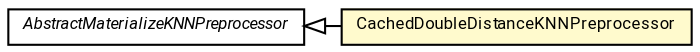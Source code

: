 #!/usr/local/bin/dot
#
# Class diagram 
# Generated by UMLGraph version R5_7_2-60-g0e99a6 (http://www.spinellis.gr/umlgraph/)
#

digraph G {
	graph [fontnames="svg"]
	edge [fontname="Roboto",fontsize=7,labelfontname="Roboto",labelfontsize=7,color="black"];
	node [fontname="Roboto",fontcolor="black",fontsize=8,shape=plaintext,margin=0,width=0,height=0];
	nodesep=0.15;
	ranksep=0.25;
	rankdir=LR;
	// de.lmu.ifi.dbs.elki.index.preprocessed.knn.AbstractMaterializeKNNPreprocessor<O>
	c2303849 [label=<<table title="de.lmu.ifi.dbs.elki.index.preprocessed.knn.AbstractMaterializeKNNPreprocessor" border="0" cellborder="1" cellspacing="0" cellpadding="2" href="AbstractMaterializeKNNPreprocessor.html" target="_parent">
		<tr><td><table border="0" cellspacing="0" cellpadding="1">
		<tr><td align="center" balign="center"> <font face="Roboto"><i>AbstractMaterializeKNNPreprocessor</i></font> </td></tr>
		</table></td></tr>
		</table>>, URL="AbstractMaterializeKNNPreprocessor.html"];
	// de.lmu.ifi.dbs.elki.index.preprocessed.knn.CachedDoubleDistanceKNNPreprocessor<O>
	c2304468 [label=<<table title="de.lmu.ifi.dbs.elki.index.preprocessed.knn.CachedDoubleDistanceKNNPreprocessor" border="0" cellborder="1" cellspacing="0" cellpadding="2" bgcolor="lemonChiffon" href="CachedDoubleDistanceKNNPreprocessor.html" target="_parent">
		<tr><td><table border="0" cellspacing="0" cellpadding="1">
		<tr><td align="center" balign="center"> <font face="Roboto">CachedDoubleDistanceKNNPreprocessor</font> </td></tr>
		</table></td></tr>
		</table>>, URL="CachedDoubleDistanceKNNPreprocessor.html"];
	// de.lmu.ifi.dbs.elki.index.preprocessed.knn.CachedDoubleDistanceKNNPreprocessor<O> extends de.lmu.ifi.dbs.elki.index.preprocessed.knn.AbstractMaterializeKNNPreprocessor<O>
	c2303849 -> c2304468 [arrowtail=empty,dir=back,weight=10];
}

